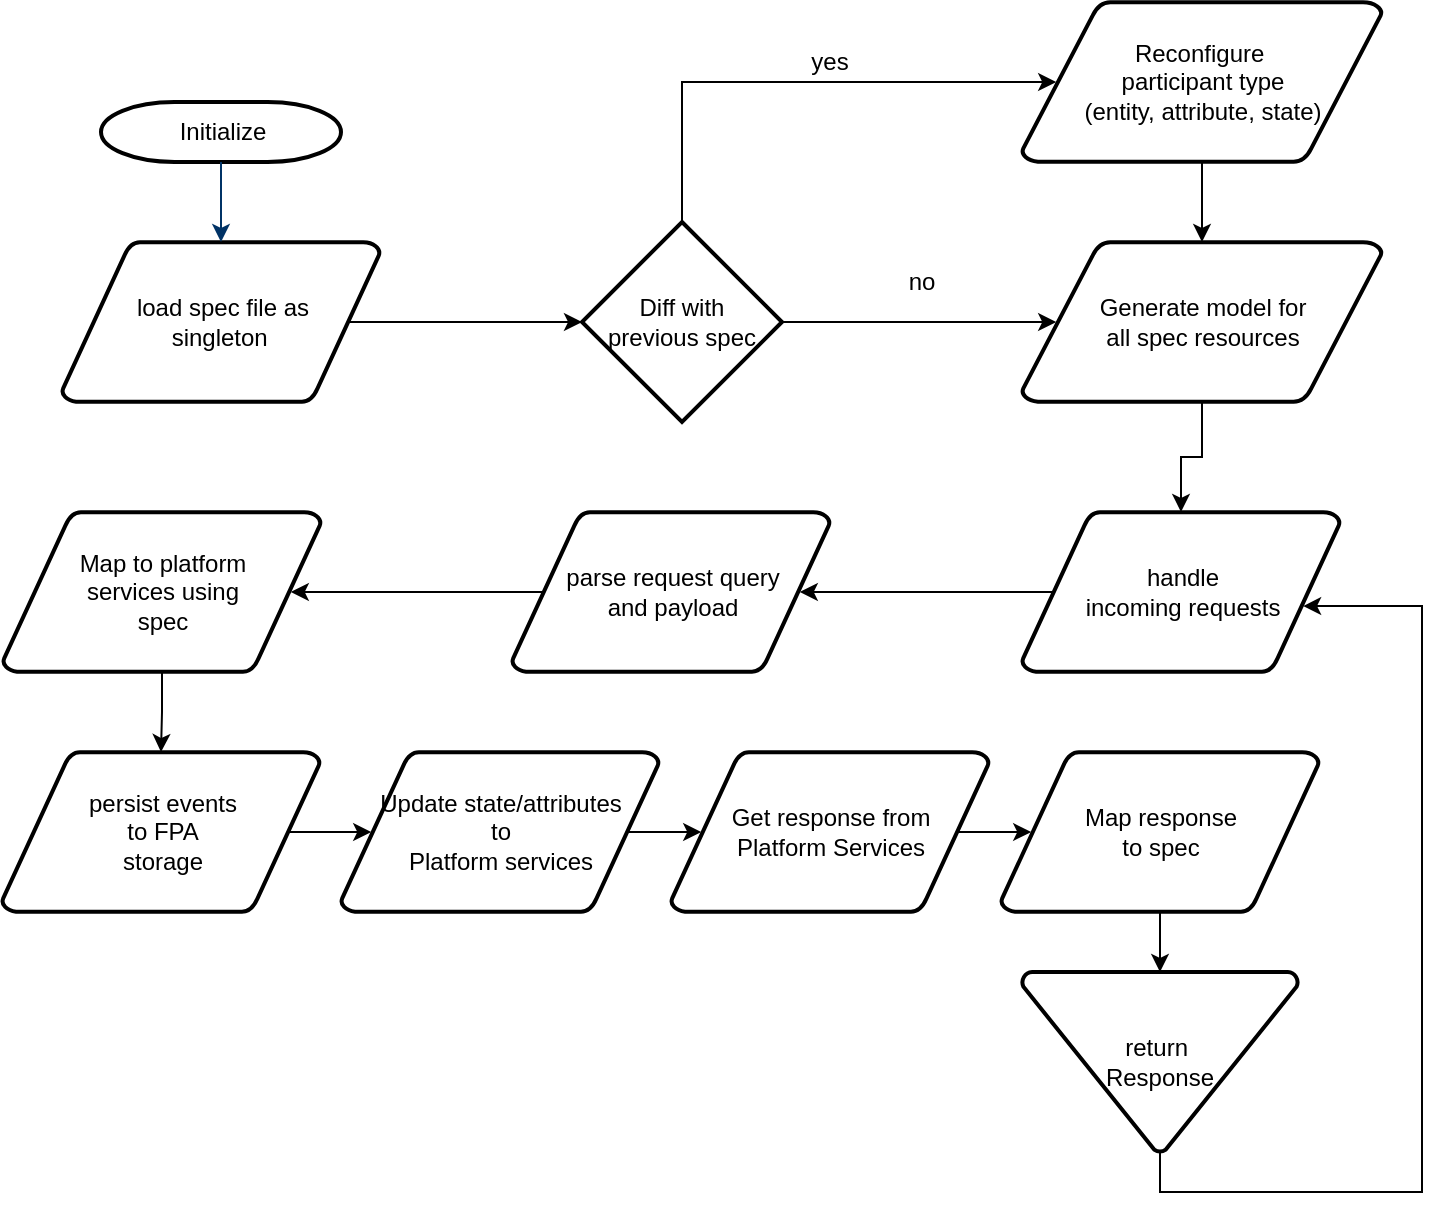 <mxfile version="14.7.0" type="github">
  <diagram id="6a731a19-8d31-9384-78a2-239565b7b9f0" name="Page-1">
    <mxGraphModel dx="1350" dy="713" grid="1" gridSize="10" guides="1" tooltips="1" connect="1" arrows="1" fold="1" page="1" pageScale="1" pageWidth="1169" pageHeight="827" background="#ffffff" math="0" shadow="0">
      <root>
        <mxCell id="0" />
        <mxCell id="1" parent="0" />
        <mxCell id="2" value="Initialize" style="shape=mxgraph.flowchart.terminator;strokeWidth=2;gradientColor=none;gradientDirection=north;fontStyle=0;html=1;" parent="1" vertex="1">
          <mxGeometry x="299.5" y="580" width="120" height="30" as="geometry" />
        </mxCell>
        <mxCell id="Bpx3xQkkaKOEKQ-xLM4T-61" style="edgeStyle=orthogonalEdgeStyle;rounded=0;orthogonalLoop=1;jettySize=auto;html=1;exitX=0.905;exitY=0.5;exitDx=0;exitDy=0;exitPerimeter=0;entryX=0;entryY=0.5;entryDx=0;entryDy=0;entryPerimeter=0;" edge="1" parent="1" source="3" target="Bpx3xQkkaKOEKQ-xLM4T-58">
          <mxGeometry relative="1" as="geometry" />
        </mxCell>
        <mxCell id="3" value="load spec file as &lt;br&gt;singleton&amp;nbsp;" style="shape=mxgraph.flowchart.data;strokeWidth=2;gradientColor=none;gradientDirection=north;fontStyle=0;html=1;" parent="1" vertex="1">
          <mxGeometry x="280" y="650" width="159" height="80" as="geometry" />
        </mxCell>
        <mxCell id="Bpx3xQkkaKOEKQ-xLM4T-56" style="edgeStyle=orthogonalEdgeStyle;rounded=0;orthogonalLoop=1;jettySize=auto;html=1;exitX=0.095;exitY=0.5;exitDx=0;exitDy=0;exitPerimeter=0;entryX=0.905;entryY=0.5;entryDx=0;entryDy=0;entryPerimeter=0;" edge="1" parent="1" source="4" target="H9c6U2pvoDiHtEuei6BZ-79">
          <mxGeometry relative="1" as="geometry" />
        </mxCell>
        <mxCell id="4" value="parse request query &lt;br&gt;and payload" style="shape=mxgraph.flowchart.data;strokeWidth=2;gradientColor=none;gradientDirection=north;fontStyle=0;html=1;direction=east;" parent="1" vertex="1">
          <mxGeometry x="505" y="785" width="159" height="80" as="geometry" />
        </mxCell>
        <mxCell id="Bpx3xQkkaKOEKQ-xLM4T-53" style="edgeStyle=orthogonalEdgeStyle;rounded=0;orthogonalLoop=1;jettySize=auto;html=1;exitX=0.095;exitY=0.5;exitDx=0;exitDy=0;exitPerimeter=0;entryX=0.905;entryY=0.5;entryDx=0;entryDy=0;entryPerimeter=0;" edge="1" parent="1" source="5" target="4">
          <mxGeometry relative="1" as="geometry" />
        </mxCell>
        <mxCell id="5" value="handle&lt;br&gt;incoming requests" style="shape=mxgraph.flowchart.data;strokeWidth=2;gradientColor=none;gradientDirection=north;fontStyle=0;html=1;direction=east;" parent="1" vertex="1">
          <mxGeometry x="760" y="785" width="159" height="80" as="geometry" />
        </mxCell>
        <mxCell id="7" style="fontStyle=1;strokeColor=#003366;strokeWidth=1;html=1;" parent="1" source="2" target="3" edge="1">
          <mxGeometry relative="1" as="geometry" />
        </mxCell>
        <mxCell id="H9c6U2pvoDiHtEuei6BZ-59" style="edgeStyle=orthogonalEdgeStyle;rounded=0;orthogonalLoop=1;jettySize=auto;html=1;exitX=0.5;exitY=1;exitDx=0;exitDy=0;exitPerimeter=0;" parent="1" source="H9c6U2pvoDiHtEuei6BZ-57" target="5" edge="1">
          <mxGeometry relative="1" as="geometry" />
        </mxCell>
        <mxCell id="H9c6U2pvoDiHtEuei6BZ-57" value="Generate model for&lt;br&gt;all spec resources" style="shape=mxgraph.flowchart.data;strokeWidth=2;gradientColor=none;gradientDirection=north;fontStyle=0;html=1;direction=east;" parent="1" vertex="1">
          <mxGeometry x="760" y="650" width="180" height="80" as="geometry" />
        </mxCell>
        <mxCell id="WJ-opYIm4uMgxABvQjzb-54" style="edgeStyle=orthogonalEdgeStyle;rounded=0;orthogonalLoop=1;jettySize=auto;html=1;exitX=0.905;exitY=0.5;exitDx=0;exitDy=0;exitPerimeter=0;entryX=0.095;entryY=0.5;entryDx=0;entryDy=0;entryPerimeter=0;" parent="1" source="H9c6U2pvoDiHtEuei6BZ-68" target="H9c6U2pvoDiHtEuei6BZ-70" edge="1">
          <mxGeometry relative="1" as="geometry" />
        </mxCell>
        <mxCell id="H9c6U2pvoDiHtEuei6BZ-68" value="Update state/attributes &lt;br&gt;to &lt;br&gt;Platform services" style="shape=mxgraph.flowchart.data;strokeWidth=2;gradientColor=none;gradientDirection=north;fontStyle=0;html=1;direction=east;" parent="1" vertex="1">
          <mxGeometry x="419.5" y="905" width="159" height="80" as="geometry" />
        </mxCell>
        <mxCell id="WJ-opYIm4uMgxABvQjzb-55" style="edgeStyle=orthogonalEdgeStyle;rounded=0;orthogonalLoop=1;jettySize=auto;html=1;exitX=0.905;exitY=0.5;exitDx=0;exitDy=0;exitPerimeter=0;entryX=0.095;entryY=0.5;entryDx=0;entryDy=0;entryPerimeter=0;" parent="1" source="H9c6U2pvoDiHtEuei6BZ-70" target="H9c6U2pvoDiHtEuei6BZ-76" edge="1">
          <mxGeometry relative="1" as="geometry" />
        </mxCell>
        <mxCell id="H9c6U2pvoDiHtEuei6BZ-70" value="Get response from &lt;br&gt;Platform Services" style="shape=mxgraph.flowchart.data;strokeWidth=2;gradientColor=none;gradientDirection=north;fontStyle=0;html=1;direction=east;" parent="1" vertex="1">
          <mxGeometry x="584.5" y="905" width="159" height="80" as="geometry" />
        </mxCell>
        <mxCell id="H9c6U2pvoDiHtEuei6BZ-95" style="edgeStyle=orthogonalEdgeStyle;rounded=0;orthogonalLoop=1;jettySize=auto;html=1;exitX=0.5;exitY=1;exitDx=0;exitDy=0;exitPerimeter=0;" parent="1" source="H9c6U2pvoDiHtEuei6BZ-76" target="H9c6U2pvoDiHtEuei6BZ-94" edge="1">
          <mxGeometry relative="1" as="geometry" />
        </mxCell>
        <mxCell id="H9c6U2pvoDiHtEuei6BZ-76" value="Map response&lt;br&gt;to spec" style="shape=mxgraph.flowchart.data;strokeWidth=2;gradientColor=none;gradientDirection=north;fontStyle=0;html=1;direction=east;" parent="1" vertex="1">
          <mxGeometry x="749.5" y="905" width="159" height="80" as="geometry" />
        </mxCell>
        <mxCell id="WJ-opYIm4uMgxABvQjzb-53" style="edgeStyle=orthogonalEdgeStyle;rounded=0;orthogonalLoop=1;jettySize=auto;html=1;exitX=0.905;exitY=0.5;exitDx=0;exitDy=0;exitPerimeter=0;entryX=0.095;entryY=0.5;entryDx=0;entryDy=0;entryPerimeter=0;" parent="1" source="H9c6U2pvoDiHtEuei6BZ-78" target="H9c6U2pvoDiHtEuei6BZ-68" edge="1">
          <mxGeometry relative="1" as="geometry" />
        </mxCell>
        <mxCell id="H9c6U2pvoDiHtEuei6BZ-78" value="persist events &lt;br&gt;to FPA &lt;br&gt;storage" style="shape=mxgraph.flowchart.data;strokeWidth=2;gradientColor=none;gradientDirection=north;fontStyle=0;html=1;" parent="1" vertex="1">
          <mxGeometry x="250" y="905" width="159" height="80" as="geometry" />
        </mxCell>
        <mxCell id="H9c6U2pvoDiHtEuei6BZ-86" style="edgeStyle=orthogonalEdgeStyle;rounded=0;orthogonalLoop=1;jettySize=auto;html=1;exitX=0.5;exitY=1;exitDx=0;exitDy=0;exitPerimeter=0;" parent="1" source="H9c6U2pvoDiHtEuei6BZ-79" target="H9c6U2pvoDiHtEuei6BZ-78" edge="1">
          <mxGeometry relative="1" as="geometry" />
        </mxCell>
        <mxCell id="H9c6U2pvoDiHtEuei6BZ-79" value="Map to platform&lt;br&gt;services using &lt;br&gt;spec" style="shape=mxgraph.flowchart.data;strokeWidth=2;gradientColor=none;gradientDirection=north;fontStyle=0;html=1;" parent="1" vertex="1">
          <mxGeometry x="250.5" y="785" width="159" height="80" as="geometry" />
        </mxCell>
        <mxCell id="Bpx3xQkkaKOEKQ-xLM4T-52" style="edgeStyle=orthogonalEdgeStyle;rounded=0;orthogonalLoop=1;jettySize=auto;html=1;exitX=0.5;exitY=1;exitDx=0;exitDy=0;exitPerimeter=0;entryX=0.884;entryY=0.588;entryDx=0;entryDy=0;entryPerimeter=0;" edge="1" parent="1" source="H9c6U2pvoDiHtEuei6BZ-94" target="5">
          <mxGeometry relative="1" as="geometry">
            <Array as="points">
              <mxPoint x="829" y="1125" />
              <mxPoint x="960" y="1125" />
              <mxPoint x="960" y="832" />
            </Array>
          </mxGeometry>
        </mxCell>
        <mxCell id="H9c6U2pvoDiHtEuei6BZ-94" value="return&amp;nbsp;&lt;br&gt;Response" style="strokeWidth=2;html=1;shape=mxgraph.flowchart.merge_or_storage;whiteSpace=wrap;direction=east;" parent="1" vertex="1">
          <mxGeometry x="760" y="1015" width="138" height="90" as="geometry" />
        </mxCell>
        <mxCell id="Bpx3xQkkaKOEKQ-xLM4T-62" style="edgeStyle=orthogonalEdgeStyle;rounded=0;orthogonalLoop=1;jettySize=auto;html=1;exitX=1;exitY=0.5;exitDx=0;exitDy=0;exitPerimeter=0;entryX=0.095;entryY=0.5;entryDx=0;entryDy=0;entryPerimeter=0;" edge="1" parent="1" source="Bpx3xQkkaKOEKQ-xLM4T-58" target="H9c6U2pvoDiHtEuei6BZ-57">
          <mxGeometry relative="1" as="geometry" />
        </mxCell>
        <mxCell id="Bpx3xQkkaKOEKQ-xLM4T-66" style="edgeStyle=orthogonalEdgeStyle;rounded=0;orthogonalLoop=1;jettySize=auto;html=1;exitX=0.5;exitY=0;exitDx=0;exitDy=0;exitPerimeter=0;entryX=0.095;entryY=0.5;entryDx=0;entryDy=0;entryPerimeter=0;" edge="1" parent="1" source="Bpx3xQkkaKOEKQ-xLM4T-58" target="Bpx3xQkkaKOEKQ-xLM4T-65">
          <mxGeometry relative="1" as="geometry">
            <Array as="points">
              <mxPoint x="590" y="570" />
            </Array>
          </mxGeometry>
        </mxCell>
        <mxCell id="Bpx3xQkkaKOEKQ-xLM4T-58" value="Diff with&lt;br&gt;previous spec" style="strokeWidth=2;html=1;shape=mxgraph.flowchart.decision;whiteSpace=wrap;" vertex="1" parent="1">
          <mxGeometry x="540" y="640" width="100" height="100" as="geometry" />
        </mxCell>
        <mxCell id="Bpx3xQkkaKOEKQ-xLM4T-64" value="no" style="text;html=1;strokeColor=none;fillColor=none;align=center;verticalAlign=middle;whiteSpace=wrap;rounded=0;" vertex="1" parent="1">
          <mxGeometry x="690" y="660" width="40" height="20" as="geometry" />
        </mxCell>
        <mxCell id="Bpx3xQkkaKOEKQ-xLM4T-68" value="" style="edgeStyle=orthogonalEdgeStyle;rounded=0;orthogonalLoop=1;jettySize=auto;html=1;" edge="1" parent="1" source="Bpx3xQkkaKOEKQ-xLM4T-65" target="H9c6U2pvoDiHtEuei6BZ-57">
          <mxGeometry relative="1" as="geometry" />
        </mxCell>
        <mxCell id="Bpx3xQkkaKOEKQ-xLM4T-65" value="Reconfigure&amp;nbsp;&lt;br&gt;participant type&lt;br&gt;(entity, attribute, state)" style="shape=mxgraph.flowchart.data;strokeWidth=2;gradientColor=none;gradientDirection=north;fontStyle=0;html=1;" vertex="1" parent="1">
          <mxGeometry x="760" y="530" width="180" height="80" as="geometry" />
        </mxCell>
        <mxCell id="Bpx3xQkkaKOEKQ-xLM4T-69" value="yes" style="text;html=1;strokeColor=none;fillColor=none;align=center;verticalAlign=middle;whiteSpace=wrap;rounded=0;" vertex="1" parent="1">
          <mxGeometry x="659" y="550" width="10" height="20" as="geometry" />
        </mxCell>
      </root>
    </mxGraphModel>
  </diagram>
</mxfile>
